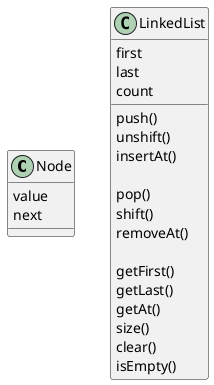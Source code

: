 @startuml
class Node {
    value
    next
}
class LinkedList {
    first
    last
    count


    push()
    unshift()
    insertAt()

    pop()
    shift()
    removeAt()

    getFirst()
    getLast()
    getAt()


    size()
    clear()
    isEmpty()
}
@enduml
